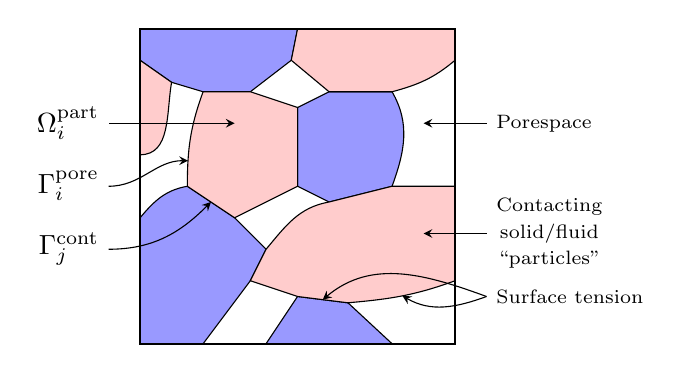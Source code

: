 \begin{tikzpicture}[>=stealth,scale=4]
  \coordinate (A) at (0.35,0.2);
  \coordinate (B) at (0.4,0.3);
  \coordinate (C) at (0.3,0.4);
  \coordinate (D) at (0.15,0.5);
  \coordinate (E) at (0.66,0.13);
  \coordinate (F) at (0.6,0.45);
  \coordinate (G) at (0.8,0.5);
  \coordinate (H) at (0.5,0.5);
  \coordinate (I) at (0.5,0.75);
  \coordinate (J) at (0.6,0.8);
  \coordinate (K) at (0.8,0.8);
  \coordinate (L) at (0.35,0.8);
  \coordinate (M) at (0.5,1);
  \coordinate (N) at (0,0.9);
  \coordinate (O) at (0.1,0.83);
  \coordinate (P) at (0.5,0.15);
  \coordinate (Q) at (0.48,0.9);
  \coordinate (R) at (0.2,0.8);
  
  % Region 1 particles 
  \draw[fill=blue!40] 
  (0,0) -- (0.2,0) -- (A) -- (B) -- (C) -- (D) to[out=190,in=50] (0,0.4) -- cycle %A
  (0.4,0) -- (P) -- (E) -- (0.8,0) -- cycle %B
  (F) -- (G) to[out=70,in=-60] (K) -- (J) -- (I) -- (H) -- cycle %C
  (M) -- (Q) -- (L) -- (R) -- (O) -- (N) -- (0,1) -- cycle %D
  ;

  % Region 2 particles
  \draw[fill=red!20]
  (0,0.6) to[out=0,in=-100] (O) -- (N) -- cycle %E
  (D) to[out=90,in=-110] coordinate[near start] (surf3) (R) -- (L) -- (I) -- (H) -- (C) -- (D) coordinate[midway] (surf4) %F
  (M) -- (Q) -- (J) -- (K) to[out=15,in=-140] (1,0.9) -- (1,1) -- cycle %G
  (1,0.2) to[out=-160,in=5] coordinate[midway] (surf1) (E) -- (P) coordinate[midway] (surf2) -- (A) -- (B) to[out=50,in=-170] (F) -- (G) -- (1,0.5) -- cycle %H
  ;

  \draw[thick] (0,0) rectangle (1,1);

  % Annotations
  \draw[<-] (0.9,0.7) -- (1.1,0.7) node[right,font=\scriptsize] {Porespace};
  \draw[<-] (0.9,0.35) -- (1.1,0.35) node[right,font=\scriptsize] {\shortstack{Contacting\\solid/fluid\\``particles''}};
  \draw[<-] (surf1) to[out=-30,in=-160] (1.1,0.15) node[right,font=\scriptsize] {Surface tension};
  \draw[<-] (surf2) to[out=40,in=160] (1.1,0.15); % extra arrow
  \draw[<-] (surf3) to[out=180,in=0] (-0.1,0.5) node[left] {$\Gamma_i^{\mathrm{pore}}$};
  \draw[<-] (surf4) to[out=-135,in=0] (-0.1,0.3) node[left] {$\Gamma_j^{\mathrm{cont}}$};
  \draw[<-] (0.3,0.7) to[out=180,in=0] (-0.1,0.7) node[left] {$\Omega_i^{\mathrm{part}}$};
\end{tikzpicture}